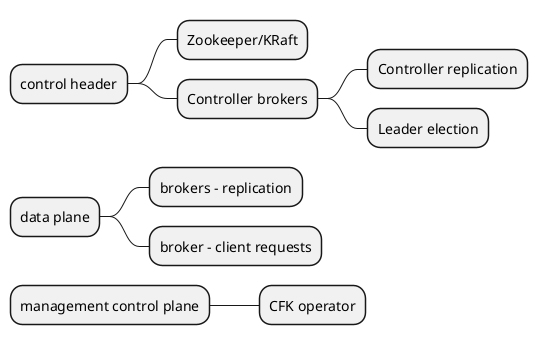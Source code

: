 @startmindmap
* control header
** Zookeeper/KRaft
** Controller brokers
*** Controller replication
*** Leader election
* data plane
** brokers - replication
** broker - client requests
* management control plane
** CFK operator
@endmindmap
